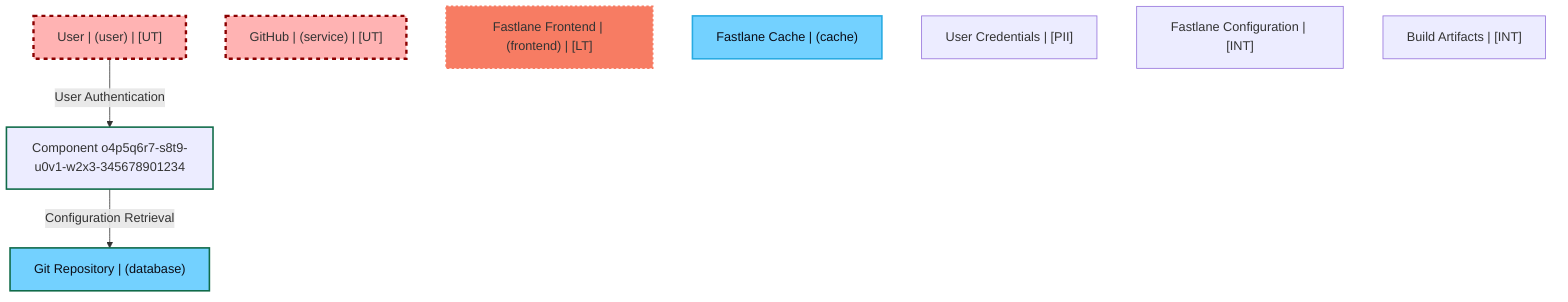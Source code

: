 graph TB
  l3m4n5o6-p7q8-r9s0-t1u2-345678901234["User | (user) | [UT]"]:::untrusted
  m4n5o6p7-q8r9-s0t1-u2v3-345678901234["GitHub | (service) | [UT]"]:::untrusted
  h4c5d6e7-f8a9-01bc-def0-123456789abc["Fastlane Frontend | (frontend) | [LT]"]:::lowTrust
  i2d3e4f5-g6h7-i8j9-ka12-345678901234["Git Repository | (database)"]:::dataStore
  j3k4l5m6-n7o8-p9q0-r1s2-345678901234["Fastlane Cache | (cache)"]:::dataStore
  e1f2a3b4-c5d6-789a-bcde-f01234567890["User Credentials | [PII]"]:::dataAsset,pii
  f2a3b4c5-d6e7-89ab-cdef-012345678901["Fastlane Configuration | [INT]"]:::dataAsset,internal
  g3b4c5d6-e7f8-9a01-bcde-f01234567890["Build Artifacts | [INT]"]:::dataAsset,internal
  o4p5q6r7-s8t9-u0v1-w2x3-345678901234["Component o4p5q6r7-s8t9-u0v1-w2x3-345678901234"]:::process,untrusted

  l3m4n5o6-p7q8-r9s0-t1u2-345678901234 -->|User Authentication| o4p5q6r7-s8t9-u0v1-w2x3-345678901234:::encryptedFlow
  o4p5q6r7-s8t9-u0v1-w2x3-345678901234 -->|Configuration Retrieval| i2d3e4f5-g6h7-i8j9-ka12-345678901234:::encryptedFlow

  classDef externalEntity fill:#FFB3B3,stroke:#8B0000,stroke-width:2px,color:#0B0D17
  classDef process fill:#C2FFD8,stroke:#106B49,stroke-width:2px,color:#0B0D17
  classDef dataStore fill:#73d1ff,stroke:#29ABE2,stroke-width:2px,color:#0B0D17
  classDef dataAsset fill:#ffa1ad,stroke:#A259FF,stroke-width:2px,color:#0B0D17
  classDef untrusted fill:#FFB3B3,stroke:#8B0000,stroke-width:3px,stroke-dasharray:5 5
  classDef lowTrust fill:#f77c63,stroke:#f77c63,stroke-width:2px,stroke-dasharray:3 3
  classDef mediumTrust fill:#FFF2B3,stroke:#7A6300,stroke-width:2px
  classDef highTrust fill:#C2FFD8,stroke:#106B49,stroke-width:2px
  classDef veryHighTrust fill:#36FF8F,stroke:#36FF8F,stroke-width:3px
  classDef public fill:#C2FFD8,stroke:#106B49,stroke-width:1px
  classDef internal fill:#FFF2B3,stroke:#7A6300,stroke-width:1px
  classDef confidential fill:#FFB3B3,stroke:#8B0000,stroke-width:2px
  classDef restricted fill:#8B0000,stroke:#8B0000,stroke-width:3px
  classDef pii fill:#ffa1ad,stroke:#A259FF,stroke-width:2px
  classDef pci fill:#8B0000,stroke:#8B0000,stroke-width:3px
  classDef phi fill:#ffa1ad,stroke:#A259FF,stroke-width:3px
  classDef encryptedFlow stroke:#106B49,stroke-width:2px
  classDef unencryptedFlow stroke:#8B0000,stroke-width:2px,stroke-dasharray:5 5
  classDef authenticatedFlow stroke:#29ABE2,stroke-width:2px
  classDef trustBoundary fill:transparent,stroke:#2E3440,stroke-width:3px,stroke-dasharray:10 5